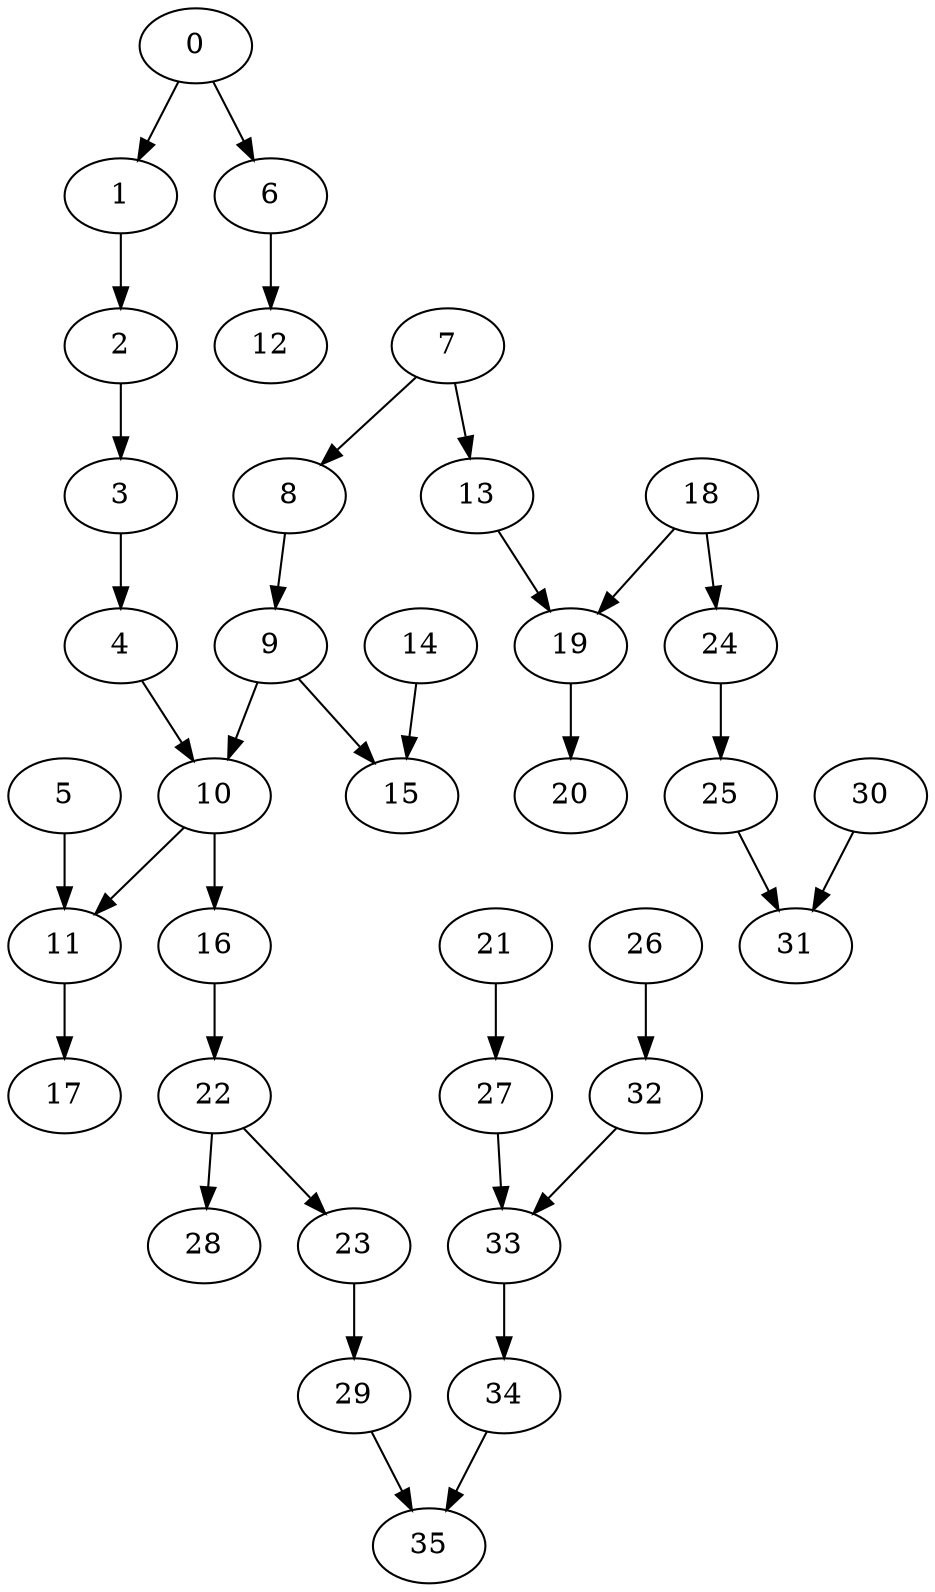 digraph my_graph {
0 [label=0]
1 [label=1]
7 [label=7]
8 [label=8]
34 [label=34]
35 [label=35]
4 [label=4]
10 [label=10]
11 [label=11]
17 [label=17]
16 [label=16]
22 [label=22]
18 [label=18]
24 [label=24]
2 [label=2]
6 [label=6]
12 [label=12]
9 [label=9]
15 [label=15]
21 [label=21]
27 [label=27]
5 [label=5]
13 [label=13]
19 [label=19]
25 [label=25]
31 [label=31]
32 [label=32]
33 [label=33]
28 [label=28]
14 [label=14]
3 [label=3]
23 [label=23]
29 [label=29]
26 [label=26]
20 [label=20]
30 [label=30]
0->1
7->8
34->35
4->10
11->17
10->11
16->22
18->24
1->2
6->12
9->15
10->16
21->27
5->11
8->9
13->19
25->31
32->33
22->28
14->15
27->33
9->10
2->3
7->13
23->29
33->34
26->32
22->23
29->35
18->19
24->25
3->4
19->20
0->6
30->31
}